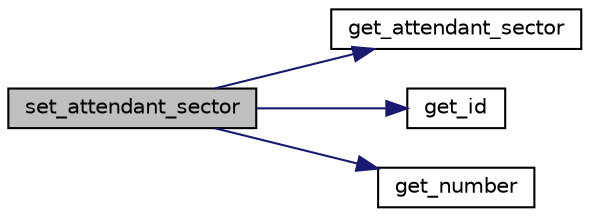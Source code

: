 digraph "set_attendant_sector"
{
  edge [fontname="Helvetica",fontsize="10",labelfontname="Helvetica",labelfontsize="10"];
  node [fontname="Helvetica",fontsize="10",shape=record];
  rankdir="LR";
  Node44 [label="set_attendant_sector",height=0.2,width=0.4,color="black", fillcolor="grey75", style="filled", fontcolor="black"];
  Node44 -> Node45 [color="midnightblue",fontsize="10",style="solid"];
  Node45 [label="get_attendant_sector",height=0.2,width=0.4,color="black", fillcolor="white", style="filled",URL="$class_class_ficha.html#a85465890c6a10587eabeac707aa3caf0",tooltip="Obter o Setor de atendimento da Ficha. "];
  Node44 -> Node46 [color="midnightblue",fontsize="10",style="solid"];
  Node46 [label="get_id",height=0.2,width=0.4,color="black", fillcolor="white", style="filled",URL="$class_class_ficha.html#a8a94003b9d888b085c68d6eac44be175",tooltip="Obter o id da Ficha. "];
  Node44 -> Node47 [color="midnightblue",fontsize="10",style="solid"];
  Node47 [label="get_number",height=0.2,width=0.4,color="black", fillcolor="white", style="filled",URL="$class_class_ficha.html#a4f7969072fea809005ea1306a8e7ea83",tooltip="Obter o Número da Ficha. "];
}
